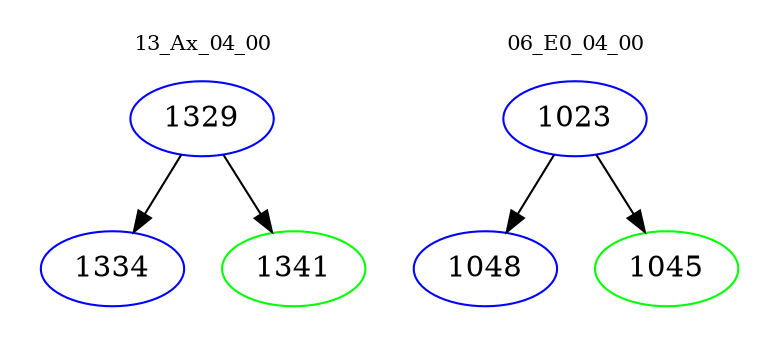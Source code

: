 digraph{
subgraph cluster_0 {
color = white
label = "13_Ax_04_00";
fontsize=10;
T0_1329 [label="1329", color="blue"]
T0_1329 -> T0_1334 [color="black"]
T0_1334 [label="1334", color="blue"]
T0_1329 -> T0_1341 [color="black"]
T0_1341 [label="1341", color="green"]
}
subgraph cluster_1 {
color = white
label = "06_E0_04_00";
fontsize=10;
T1_1023 [label="1023", color="blue"]
T1_1023 -> T1_1048 [color="black"]
T1_1048 [label="1048", color="blue"]
T1_1023 -> T1_1045 [color="black"]
T1_1045 [label="1045", color="green"]
}
}

